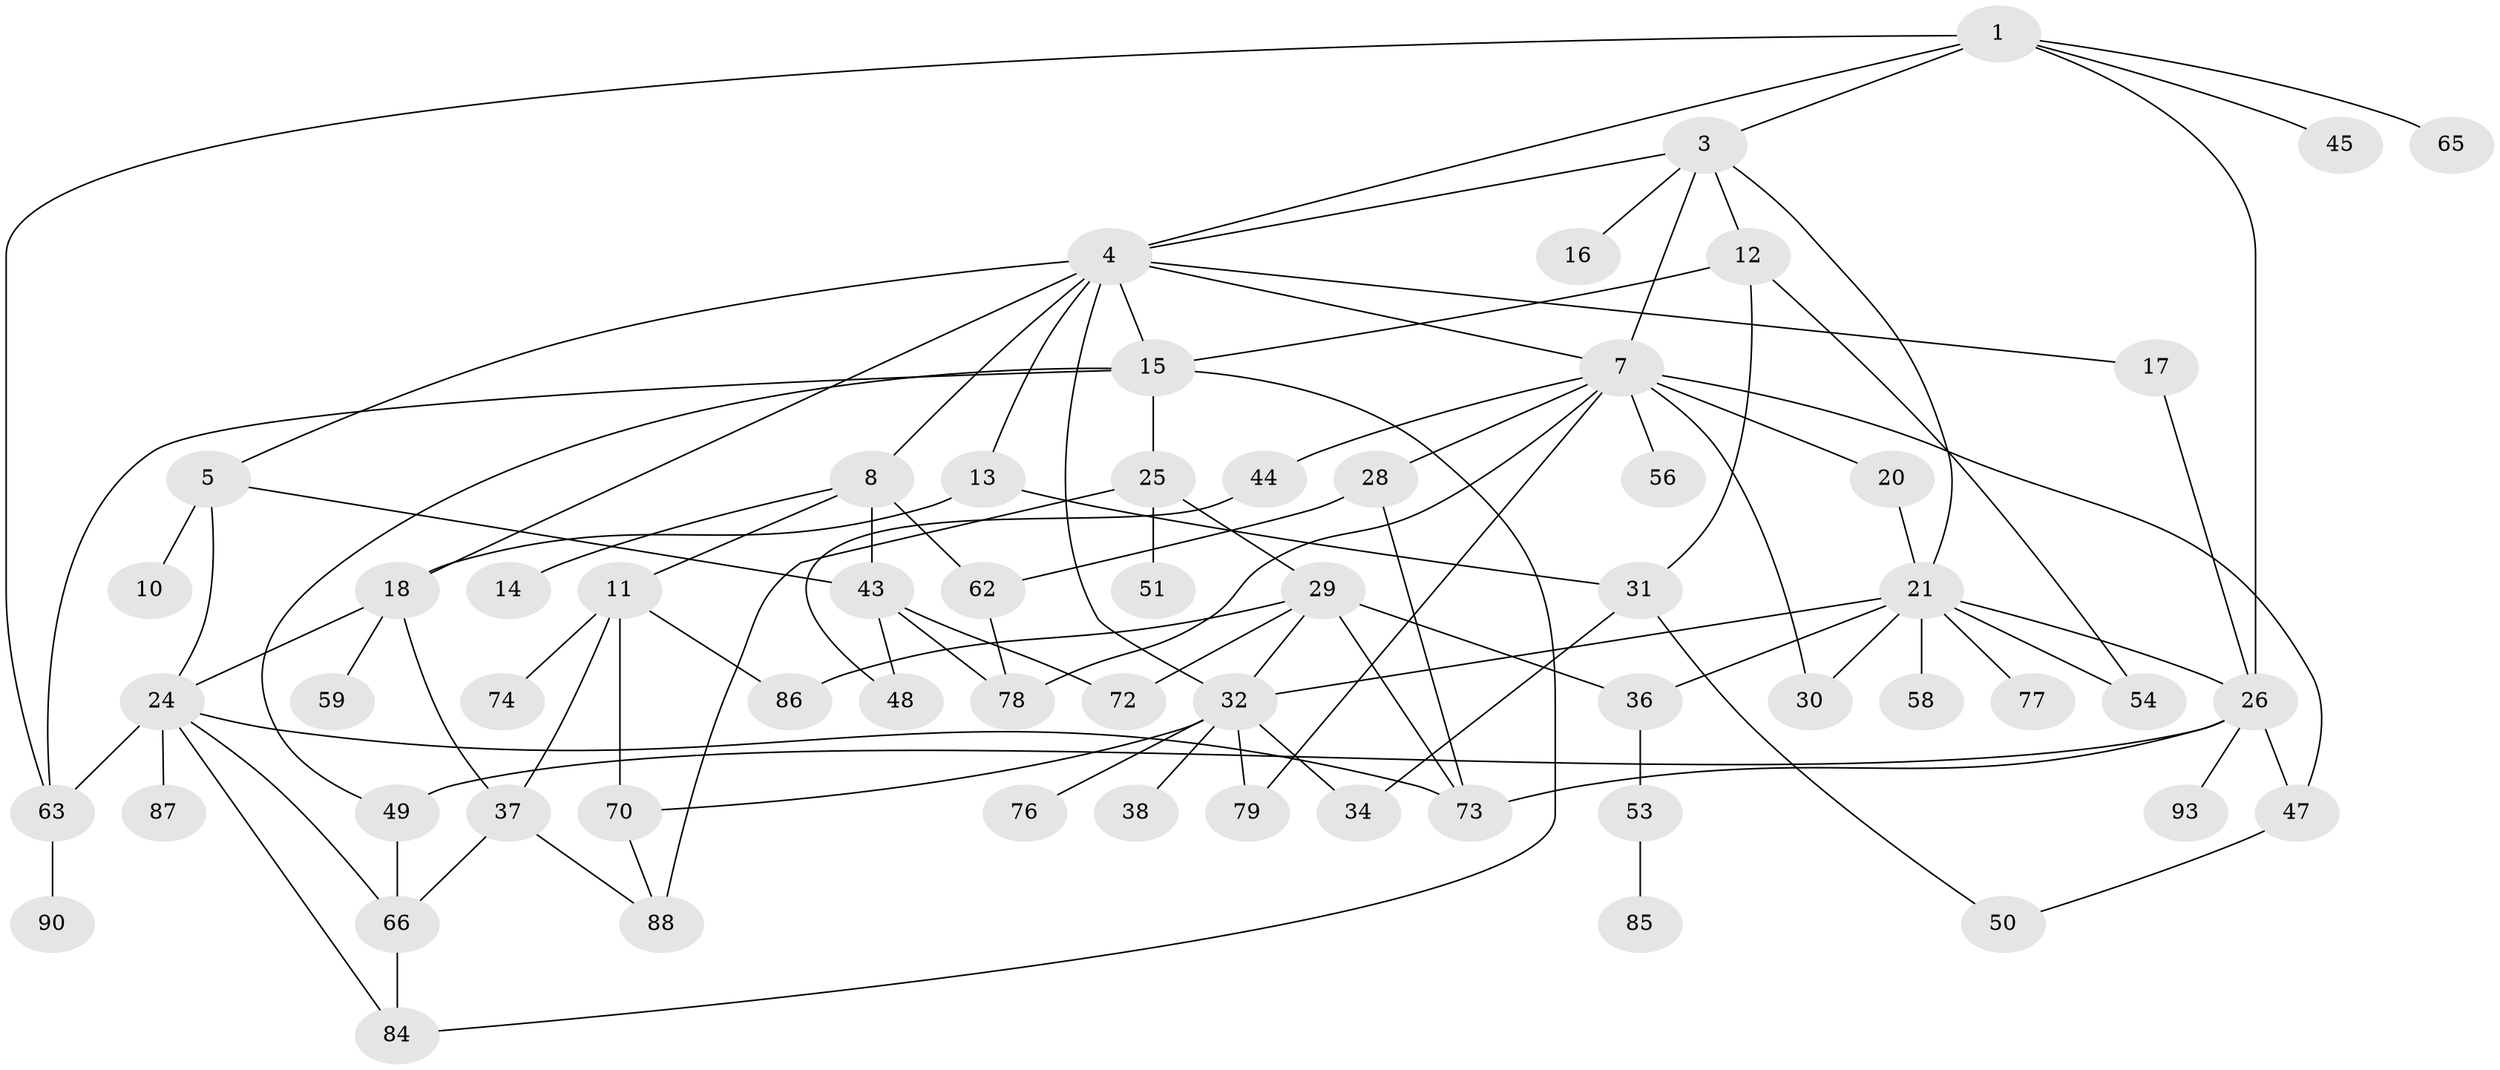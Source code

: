 // original degree distribution, {3: 0.20430107526881722, 5: 0.0967741935483871, 6: 0.053763440860215055, 8: 0.021505376344086023, 4: 0.13978494623655913, 2: 0.24731182795698925, 1: 0.23655913978494625}
// Generated by graph-tools (version 1.1) at 2025/41/03/06/25 10:41:31]
// undirected, 61 vertices, 99 edges
graph export_dot {
graph [start="1"]
  node [color=gray90,style=filled];
  1 [super="+2"];
  3 [super="+9"];
  4 [super="+6"];
  5 [super="+35"];
  7 [super="+22"];
  8 [super="+67"];
  10;
  11 [super="+71"];
  12 [super="+42"];
  13 [super="+83"];
  14;
  15 [super="+23"];
  16;
  17;
  18 [super="+19"];
  20 [super="+81"];
  21 [super="+40"];
  24 [super="+27"];
  25 [super="+64"];
  26 [super="+41"];
  28;
  29 [super="+33"];
  30 [super="+39"];
  31 [super="+57"];
  32 [super="+61"];
  34 [super="+46"];
  36 [super="+68"];
  37 [super="+52"];
  38;
  43 [super="+55"];
  44;
  45;
  47;
  48 [super="+60"];
  49 [super="+69"];
  50;
  51;
  53 [super="+92"];
  54;
  56;
  58;
  59;
  62 [super="+82"];
  63 [super="+89"];
  65;
  66;
  70;
  72 [super="+80"];
  73 [super="+75"];
  74;
  76;
  77;
  78;
  79;
  84;
  85;
  86;
  87;
  88 [super="+91"];
  90;
  93;
  1 -- 65;
  1 -- 63;
  1 -- 3;
  1 -- 4;
  1 -- 26;
  1 -- 45;
  3 -- 4;
  3 -- 12;
  3 -- 16;
  3 -- 7;
  3 -- 21;
  4 -- 5;
  4 -- 7;
  4 -- 8;
  4 -- 15;
  4 -- 17;
  4 -- 18;
  4 -- 32;
  4 -- 13;
  5 -- 10;
  5 -- 24;
  5 -- 43;
  7 -- 20;
  7 -- 28;
  7 -- 44;
  7 -- 56;
  7 -- 79;
  7 -- 30;
  7 -- 47;
  7 -- 78;
  8 -- 11;
  8 -- 14;
  8 -- 43;
  8 -- 62;
  11 -- 37;
  11 -- 74;
  11 -- 86;
  11 -- 70;
  12 -- 54;
  12 -- 31;
  12 -- 15;
  13 -- 31 [weight=2];
  13 -- 18;
  15 -- 25;
  15 -- 49;
  15 -- 84;
  15 -- 63;
  17 -- 26;
  18 -- 24;
  18 -- 59;
  18 -- 37;
  20 -- 21;
  21 -- 36;
  21 -- 58;
  21 -- 77;
  21 -- 54;
  21 -- 32;
  21 -- 26;
  21 -- 30;
  24 -- 84;
  24 -- 66;
  24 -- 87;
  24 -- 63;
  24 -- 73;
  25 -- 29;
  25 -- 51;
  25 -- 88 [weight=2];
  26 -- 49;
  26 -- 93;
  26 -- 73;
  26 -- 47;
  28 -- 62;
  28 -- 73;
  29 -- 32;
  29 -- 72;
  29 -- 86;
  29 -- 36;
  29 -- 73;
  31 -- 34;
  31 -- 50;
  32 -- 38;
  32 -- 70;
  32 -- 76 [weight=2];
  32 -- 79;
  32 -- 34;
  36 -- 53;
  37 -- 66;
  37 -- 88;
  43 -- 48;
  43 -- 72;
  43 -- 78;
  44 -- 48;
  47 -- 50;
  49 -- 66;
  53 -- 85;
  62 -- 78;
  63 -- 90;
  66 -- 84;
  70 -- 88;
}
